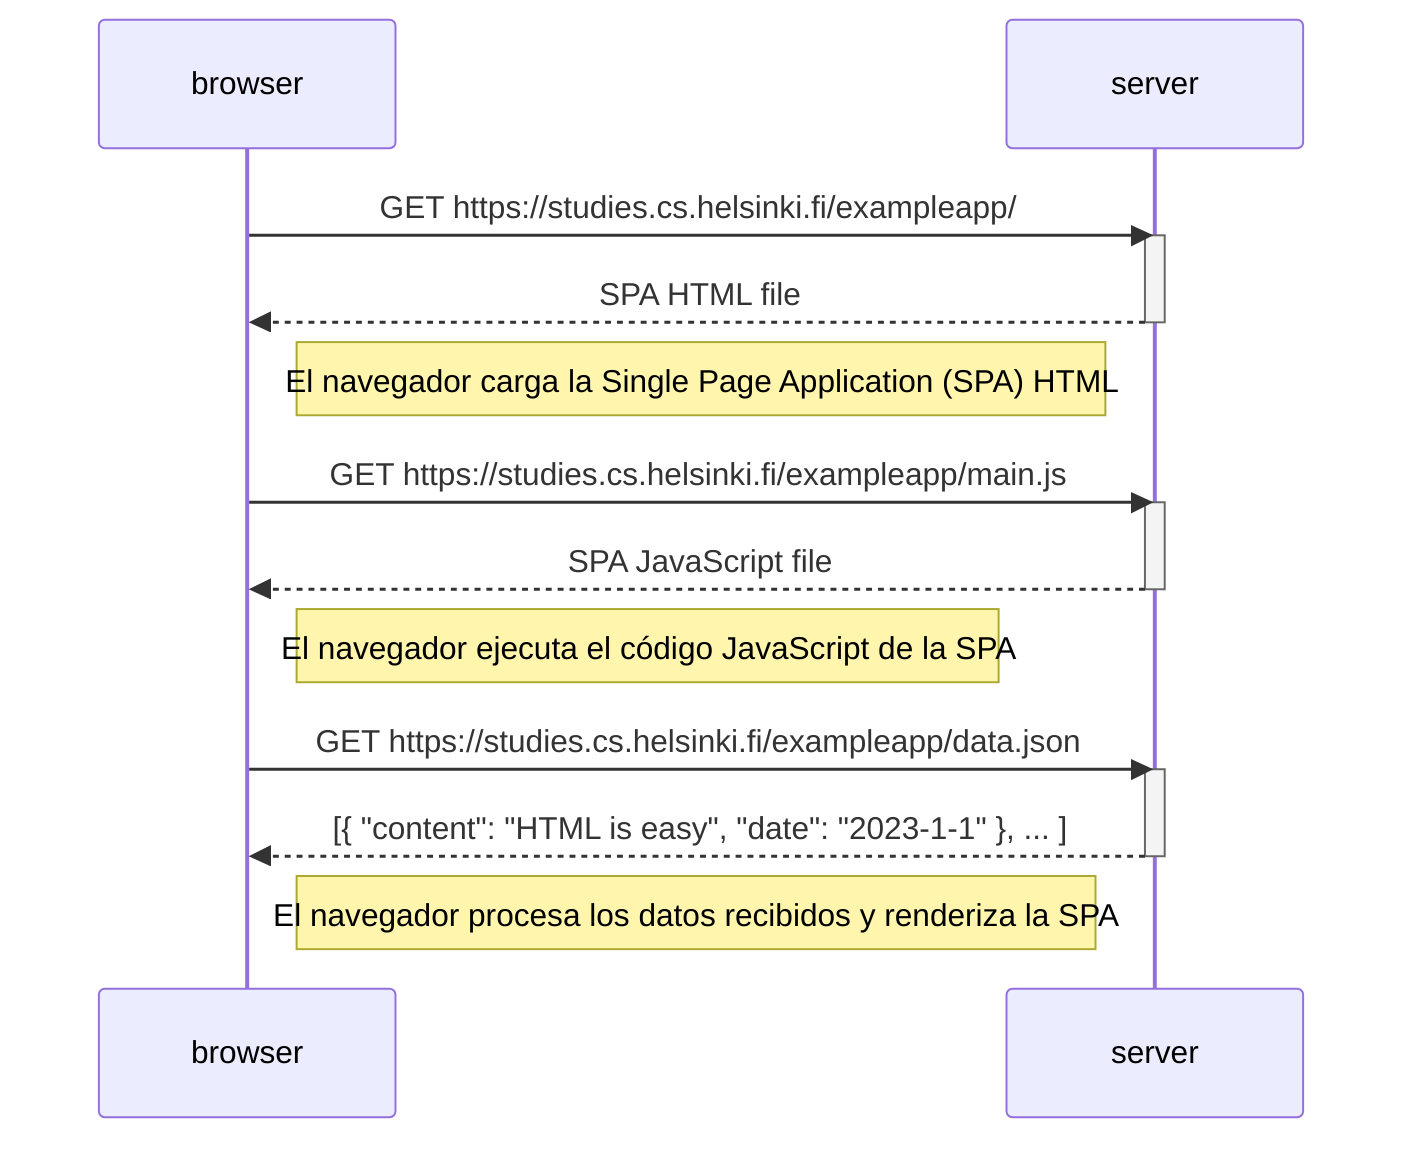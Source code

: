 sequenceDiagram
    participant browser
    participant server

    browser->>server: GET https://studies.cs.helsinki.fi/exampleapp/
    activate server
    server-->>browser: SPA HTML file
    deactivate server

    Note right of browser: El navegador carga la Single Page Application (SPA) HTML

    browser->>server: GET https://studies.cs.helsinki.fi/exampleapp/main.js
    activate server
    server-->>browser: SPA JavaScript file
    deactivate server

    Note right of browser: El navegador ejecuta el código JavaScript de la SPA

    browser->>server: GET https://studies.cs.helsinki.fi/exampleapp/data.json
    activate server
    server-->>browser: [{ "content": "HTML is easy", "date": "2023-1-1" }, ... ]
    deactivate server

    Note right of browser: El navegador procesa los datos recibidos y renderiza la SPA